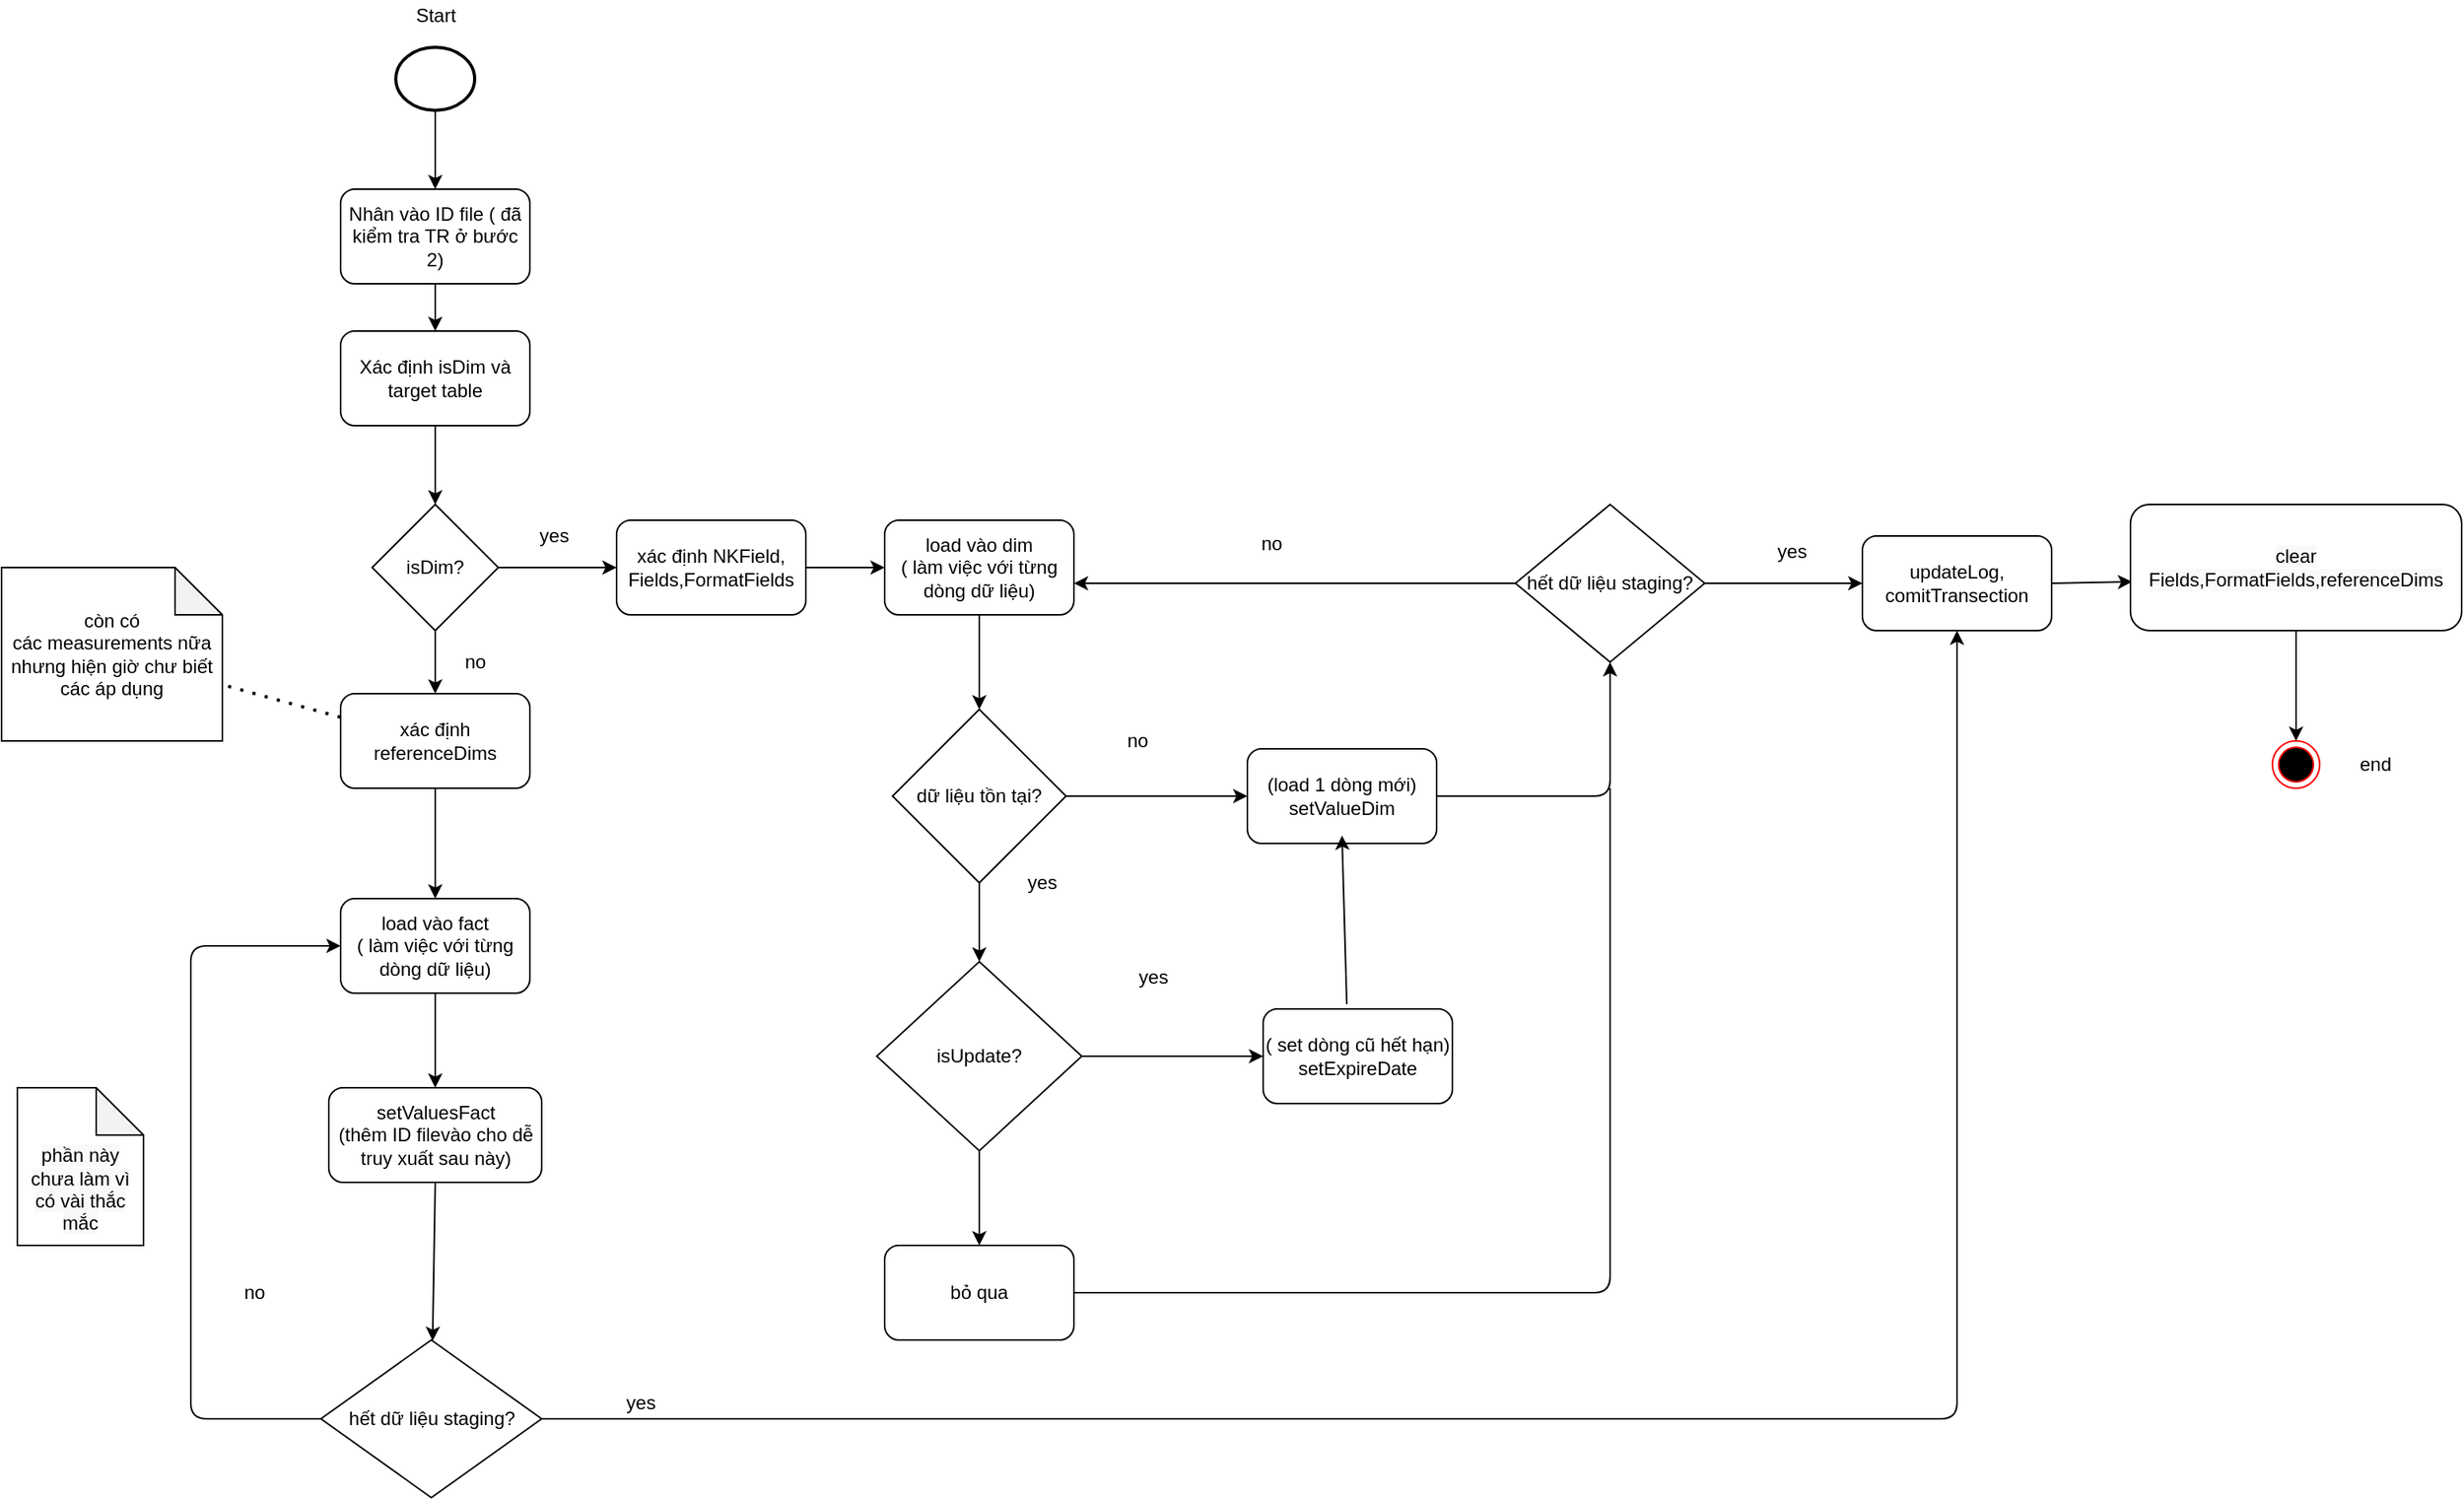 <mxfile version="13.4.5" type="device"><diagram id="FKot1efA0MoinbetwTqe" name="Page-1"><mxGraphModel dx="852" dy="494" grid="1" gridSize="10" guides="1" tooltips="1" connect="1" arrows="1" fold="1" page="1" pageScale="1" pageWidth="850" pageHeight="1100" math="0" shadow="0"><root><mxCell id="0"/><mxCell id="1" parent="0"/><mxCell id="zQ_H6htGTUma2Sgj3Gx7-1" value="" style="strokeWidth=2;html=1;shape=mxgraph.flowchart.start_2;whiteSpace=wrap;" vertex="1" parent="1"><mxGeometry x="270" y="50" width="50" height="40" as="geometry"/></mxCell><mxCell id="2" value="Start" style="text;html=1;align=center;verticalAlign=middle;resizable=0;points=[];autosize=1;" vertex="1" parent="1"><mxGeometry x="275" y="20" width="40" height="20" as="geometry"/></mxCell><mxCell id="zQ_H6htGTUma2Sgj3Gx7-2" value="" style="endArrow=classic;html=1;" edge="1" parent="1" source="zQ_H6htGTUma2Sgj3Gx7-1"><mxGeometry width="50" height="50" relative="1" as="geometry"><mxPoint x="170" y="130" as="sourcePoint"/><mxPoint x="295" y="140" as="targetPoint"/></mxGeometry></mxCell><mxCell id="zQ_H6htGTUma2Sgj3Gx7-3" value="Nhân vào ID file ( đã kiểm tra TR ở bước 2)" style="rounded=1;whiteSpace=wrap;html=1;" vertex="1" parent="1"><mxGeometry x="235" y="140" width="120" height="60" as="geometry"/></mxCell><mxCell id="zQ_H6htGTUma2Sgj3Gx7-4" value="Xác định isDim và target table" style="rounded=1;whiteSpace=wrap;html=1;" vertex="1" parent="1"><mxGeometry x="235" y="230" width="120" height="60" as="geometry"/></mxCell><mxCell id="zQ_H6htGTUma2Sgj3Gx7-5" value="" style="endArrow=classic;html=1;exitX=0.5;exitY=1;exitDx=0;exitDy=0;entryX=0.5;entryY=0;entryDx=0;entryDy=0;" edge="1" parent="1" source="zQ_H6htGTUma2Sgj3Gx7-3" target="zQ_H6htGTUma2Sgj3Gx7-4"><mxGeometry width="50" height="50" relative="1" as="geometry"><mxPoint x="400" y="280" as="sourcePoint"/><mxPoint x="450" y="230" as="targetPoint"/></mxGeometry></mxCell><mxCell id="zQ_H6htGTUma2Sgj3Gx7-6" value="isDim?" style="rhombus;whiteSpace=wrap;html=1;" vertex="1" parent="1"><mxGeometry x="255" y="340" width="80" height="80" as="geometry"/></mxCell><mxCell id="zQ_H6htGTUma2Sgj3Gx7-7" value="xác định NKField, Fields,FormatFields" style="rounded=1;whiteSpace=wrap;html=1;" vertex="1" parent="1"><mxGeometry x="410" y="350" width="120" height="60" as="geometry"/></mxCell><mxCell id="zQ_H6htGTUma2Sgj3Gx7-8" value="" style="endArrow=classic;html=1;exitX=0.5;exitY=1;exitDx=0;exitDy=0;entryX=0.5;entryY=0;entryDx=0;entryDy=0;" edge="1" parent="1" source="zQ_H6htGTUma2Sgj3Gx7-4" target="zQ_H6htGTUma2Sgj3Gx7-6"><mxGeometry width="50" height="50" relative="1" as="geometry"><mxPoint x="550" y="380" as="sourcePoint"/><mxPoint x="600" y="330" as="targetPoint"/></mxGeometry></mxCell><mxCell id="zQ_H6htGTUma2Sgj3Gx7-9" value="" style="endArrow=classic;html=1;entryX=0;entryY=0.5;entryDx=0;entryDy=0;" edge="1" parent="1" source="zQ_H6htGTUma2Sgj3Gx7-6" target="zQ_H6htGTUma2Sgj3Gx7-7"><mxGeometry width="50" height="50" relative="1" as="geometry"><mxPoint x="550" y="380" as="sourcePoint"/><mxPoint x="600" y="330" as="targetPoint"/></mxGeometry></mxCell><mxCell id="zQ_H6htGTUma2Sgj3Gx7-10" value="xác định referenceDims" style="rounded=1;whiteSpace=wrap;html=1;" vertex="1" parent="1"><mxGeometry x="235" y="460" width="120" height="60" as="geometry"/></mxCell><mxCell id="zQ_H6htGTUma2Sgj3Gx7-11" value="" style="endArrow=classic;html=1;exitX=0.5;exitY=1;exitDx=0;exitDy=0;" edge="1" parent="1" source="zQ_H6htGTUma2Sgj3Gx7-6" target="zQ_H6htGTUma2Sgj3Gx7-10"><mxGeometry width="50" height="50" relative="1" as="geometry"><mxPoint x="550" y="380" as="sourcePoint"/><mxPoint x="600" y="330" as="targetPoint"/></mxGeometry></mxCell><mxCell id="zQ_H6htGTUma2Sgj3Gx7-12" value="yes" style="text;html=1;align=center;verticalAlign=middle;resizable=0;points=[];autosize=1;" vertex="1" parent="1"><mxGeometry x="355" y="350" width="30" height="20" as="geometry"/></mxCell><mxCell id="zQ_H6htGTUma2Sgj3Gx7-13" value="no" style="text;html=1;align=center;verticalAlign=middle;resizable=0;points=[];autosize=1;" vertex="1" parent="1"><mxGeometry x="305" y="430" width="30" height="20" as="geometry"/></mxCell><mxCell id="zQ_H6htGTUma2Sgj3Gx7-14" value="load vào dim&lt;br&gt;( làm việc với từng dòng dữ liệu)" style="rounded=1;whiteSpace=wrap;html=1;" vertex="1" parent="1"><mxGeometry x="580" y="350" width="120" height="60" as="geometry"/></mxCell><mxCell id="zQ_H6htGTUma2Sgj3Gx7-16" value="dữ liệu tồn tại?" style="rhombus;whiteSpace=wrap;html=1;" vertex="1" parent="1"><mxGeometry x="585" y="470" width="110" height="110" as="geometry"/></mxCell><mxCell id="zQ_H6htGTUma2Sgj3Gx7-17" value="(load 1 dòng mới) setValueDim" style="rounded=1;whiteSpace=wrap;html=1;" vertex="1" parent="1"><mxGeometry x="810" y="495" width="120" height="60" as="geometry"/></mxCell><mxCell id="zQ_H6htGTUma2Sgj3Gx7-18" value="" style="endArrow=classic;html=1;exitX=1;exitY=0.5;exitDx=0;exitDy=0;entryX=0;entryY=0.5;entryDx=0;entryDy=0;" edge="1" parent="1" source="zQ_H6htGTUma2Sgj3Gx7-16" target="zQ_H6htGTUma2Sgj3Gx7-17"><mxGeometry width="50" height="50" relative="1" as="geometry"><mxPoint x="710" y="580" as="sourcePoint"/><mxPoint x="760" y="530" as="targetPoint"/></mxGeometry></mxCell><mxCell id="zQ_H6htGTUma2Sgj3Gx7-19" value="no" style="text;html=1;align=center;verticalAlign=middle;resizable=0;points=[];autosize=1;" vertex="1" parent="1"><mxGeometry x="725" y="480" width="30" height="20" as="geometry"/></mxCell><mxCell id="zQ_H6htGTUma2Sgj3Gx7-20" value="" style="endArrow=classic;html=1;exitX=1;exitY=0.5;exitDx=0;exitDy=0;entryX=0;entryY=0.5;entryDx=0;entryDy=0;" edge="1" parent="1" source="zQ_H6htGTUma2Sgj3Gx7-7" target="zQ_H6htGTUma2Sgj3Gx7-14"><mxGeometry width="50" height="50" relative="1" as="geometry"><mxPoint x="710" y="580" as="sourcePoint"/><mxPoint x="760" y="530" as="targetPoint"/></mxGeometry></mxCell><mxCell id="zQ_H6htGTUma2Sgj3Gx7-21" value="" style="endArrow=classic;html=1;exitX=0.5;exitY=1;exitDx=0;exitDy=0;entryX=0.5;entryY=0;entryDx=0;entryDy=0;" edge="1" parent="1" source="zQ_H6htGTUma2Sgj3Gx7-14" target="zQ_H6htGTUma2Sgj3Gx7-16"><mxGeometry width="50" height="50" relative="1" as="geometry"><mxPoint x="710" y="580" as="sourcePoint"/><mxPoint x="760" y="530" as="targetPoint"/></mxGeometry></mxCell><mxCell id="zQ_H6htGTUma2Sgj3Gx7-22" value="isUpdate?" style="rhombus;whiteSpace=wrap;html=1;" vertex="1" parent="1"><mxGeometry x="575" y="630" width="130" height="120" as="geometry"/></mxCell><mxCell id="zQ_H6htGTUma2Sgj3Gx7-23" value="( set dòng cũ hết hạn)&lt;br&gt;setExpireDate" style="rounded=1;whiteSpace=wrap;html=1;" vertex="1" parent="1"><mxGeometry x="820" y="660" width="120" height="60" as="geometry"/></mxCell><mxCell id="zQ_H6htGTUma2Sgj3Gx7-24" value="" style="endArrow=classic;html=1;exitX=1;exitY=0.5;exitDx=0;exitDy=0;" edge="1" parent="1" source="zQ_H6htGTUma2Sgj3Gx7-22" target="zQ_H6htGTUma2Sgj3Gx7-23"><mxGeometry width="50" height="50" relative="1" as="geometry"><mxPoint x="710" y="580" as="sourcePoint"/><mxPoint x="760" y="530" as="targetPoint"/></mxGeometry></mxCell><mxCell id="zQ_H6htGTUma2Sgj3Gx7-25" value="" style="endArrow=classic;html=1;exitX=0.5;exitY=1;exitDx=0;exitDy=0;" edge="1" parent="1" source="zQ_H6htGTUma2Sgj3Gx7-16" target="zQ_H6htGTUma2Sgj3Gx7-22"><mxGeometry width="50" height="50" relative="1" as="geometry"><mxPoint x="710" y="580" as="sourcePoint"/><mxPoint x="760" y="530" as="targetPoint"/></mxGeometry></mxCell><mxCell id="zQ_H6htGTUma2Sgj3Gx7-26" value="yes" style="text;html=1;strokeColor=none;fillColor=none;align=center;verticalAlign=middle;whiteSpace=wrap;rounded=0;" vertex="1" parent="1"><mxGeometry x="660" y="570" width="40" height="20" as="geometry"/></mxCell><mxCell id="zQ_H6htGTUma2Sgj3Gx7-27" value="yes" style="text;html=1;align=center;verticalAlign=middle;resizable=0;points=[];autosize=1;" vertex="1" parent="1"><mxGeometry x="735" y="630" width="30" height="20" as="geometry"/></mxCell><mxCell id="zQ_H6htGTUma2Sgj3Gx7-28" value="" style="endArrow=classic;html=1;exitX=0.442;exitY=-0.05;exitDx=0;exitDy=0;exitPerimeter=0;" edge="1" parent="1" source="zQ_H6htGTUma2Sgj3Gx7-23"><mxGeometry width="50" height="50" relative="1" as="geometry"><mxPoint x="710" y="580" as="sourcePoint"/><mxPoint x="870" y="550" as="targetPoint"/></mxGeometry></mxCell><mxCell id="zQ_H6htGTUma2Sgj3Gx7-29" value="" style="endArrow=classic;html=1;exitX=1;exitY=0.5;exitDx=0;exitDy=0;entryX=0.5;entryY=1;entryDx=0;entryDy=0;" edge="1" parent="1" source="zQ_H6htGTUma2Sgj3Gx7-17" target="zQ_H6htGTUma2Sgj3Gx7-30"><mxGeometry width="50" height="50" relative="1" as="geometry"><mxPoint x="710" y="580" as="sourcePoint"/><mxPoint x="860" y="430" as="targetPoint"/><Array as="points"><mxPoint x="1040" y="525"/></Array></mxGeometry></mxCell><mxCell id="zQ_H6htGTUma2Sgj3Gx7-30" value="hết dữ liệu staging?" style="rhombus;whiteSpace=wrap;html=1;" vertex="1" parent="1"><mxGeometry x="980" y="340" width="120" height="100" as="geometry"/></mxCell><mxCell id="zQ_H6htGTUma2Sgj3Gx7-31" value="" style="endArrow=classic;html=1;exitX=0;exitY=0.5;exitDx=0;exitDy=0;entryX=1;entryY=0.667;entryDx=0;entryDy=0;entryPerimeter=0;" edge="1" parent="1" source="zQ_H6htGTUma2Sgj3Gx7-30" target="zQ_H6htGTUma2Sgj3Gx7-14"><mxGeometry width="50" height="50" relative="1" as="geometry"><mxPoint x="800" y="390" as="sourcePoint"/><mxPoint x="760" y="430" as="targetPoint"/></mxGeometry></mxCell><mxCell id="zQ_H6htGTUma2Sgj3Gx7-32" value="" style="ellipse;html=1;shape=endState;fillColor=#000000;strokeColor=#ff0000;" vertex="1" parent="1"><mxGeometry x="1460" y="490" width="30" height="30" as="geometry"/></mxCell><mxCell id="zQ_H6htGTUma2Sgj3Gx7-33" value="end" style="text;html=1;align=center;verticalAlign=middle;resizable=0;points=[];autosize=1;" vertex="1" parent="1"><mxGeometry x="1505" y="495" width="40" height="20" as="geometry"/></mxCell><mxCell id="zQ_H6htGTUma2Sgj3Gx7-34" value="" style="endArrow=classic;html=1;entryX=0;entryY=0.5;entryDx=0;entryDy=0;exitX=1;exitY=0.5;exitDx=0;exitDy=0;" edge="1" parent="1" source="zQ_H6htGTUma2Sgj3Gx7-30" target="zQ_H6htGTUma2Sgj3Gx7-43"><mxGeometry width="50" height="50" relative="1" as="geometry"><mxPoint x="930" y="480" as="sourcePoint"/><mxPoint x="980" y="430" as="targetPoint"/></mxGeometry></mxCell><mxCell id="zQ_H6htGTUma2Sgj3Gx7-37" value="no" style="text;html=1;align=center;verticalAlign=middle;resizable=0;points=[];autosize=1;" vertex="1" parent="1"><mxGeometry x="810" y="355" width="30" height="20" as="geometry"/></mxCell><mxCell id="zQ_H6htGTUma2Sgj3Gx7-38" value="yes&lt;br&gt;" style="text;html=1;align=center;verticalAlign=middle;resizable=0;points=[];autosize=1;" vertex="1" parent="1"><mxGeometry x="1140" y="360" width="30" height="20" as="geometry"/></mxCell><mxCell id="zQ_H6htGTUma2Sgj3Gx7-39" value="bỏ qua" style="rounded=1;whiteSpace=wrap;html=1;" vertex="1" parent="1"><mxGeometry x="580" y="810" width="120" height="60" as="geometry"/></mxCell><mxCell id="zQ_H6htGTUma2Sgj3Gx7-40" value="" style="endArrow=classic;html=1;exitX=0.5;exitY=1;exitDx=0;exitDy=0;entryX=0.5;entryY=0;entryDx=0;entryDy=0;" edge="1" parent="1" source="zQ_H6htGTUma2Sgj3Gx7-22" target="zQ_H6htGTUma2Sgj3Gx7-39"><mxGeometry width="50" height="50" relative="1" as="geometry"><mxPoint x="870" y="730" as="sourcePoint"/><mxPoint x="920" y="680" as="targetPoint"/></mxGeometry></mxCell><mxCell id="zQ_H6htGTUma2Sgj3Gx7-42" value="" style="endArrow=none;html=1;exitX=1;exitY=0.5;exitDx=0;exitDy=0;" edge="1" parent="1" source="zQ_H6htGTUma2Sgj3Gx7-39"><mxGeometry width="50" height="50" relative="1" as="geometry"><mxPoint x="870" y="730" as="sourcePoint"/><mxPoint x="1040" y="520" as="targetPoint"/><Array as="points"><mxPoint x="1040" y="840"/></Array></mxGeometry></mxCell><mxCell id="zQ_H6htGTUma2Sgj3Gx7-43" value="updateLog, comitTransection" style="rounded=1;whiteSpace=wrap;html=1;" vertex="1" parent="1"><mxGeometry x="1200" y="360" width="120" height="60" as="geometry"/></mxCell><mxCell id="zQ_H6htGTUma2Sgj3Gx7-44" value="" style="endArrow=classic;html=1;entryX=0.005;entryY=0.613;entryDx=0;entryDy=0;exitX=1;exitY=0.5;exitDx=0;exitDy=0;entryPerimeter=0;" edge="1" parent="1" source="zQ_H6htGTUma2Sgj3Gx7-43" target="zQ_H6htGTUma2Sgj3Gx7-46"><mxGeometry width="50" height="50" relative="1" as="geometry"><mxPoint x="1150" y="530" as="sourcePoint"/><mxPoint x="1200" y="480" as="targetPoint"/></mxGeometry></mxCell><mxCell id="zQ_H6htGTUma2Sgj3Gx7-46" value="&lt;span style=&quot;color: rgb(0 , 0 , 0) ; font-family: &amp;#34;helvetica&amp;#34; ; font-size: 12px ; font-style: normal ; font-weight: 400 ; letter-spacing: normal ; text-align: center ; text-indent: 0px ; text-transform: none ; word-spacing: 0px ; background-color: rgb(248 , 249 , 250) ; display: inline ; float: none&quot;&gt;clear Fields,FormatFields,referenceDims&lt;/span&gt;&lt;br&gt;" style="rounded=1;whiteSpace=wrap;html=1;" vertex="1" parent="1"><mxGeometry x="1370" y="340" width="210" height="80" as="geometry"/></mxCell><mxCell id="zQ_H6htGTUma2Sgj3Gx7-47" value="" style="endArrow=classic;html=1;entryX=0.5;entryY=0;entryDx=0;entryDy=0;exitX=0.5;exitY=1;exitDx=0;exitDy=0;" edge="1" parent="1" source="zQ_H6htGTUma2Sgj3Gx7-46" target="zQ_H6htGTUma2Sgj3Gx7-32"><mxGeometry width="50" height="50" relative="1" as="geometry"><mxPoint x="1220" y="570" as="sourcePoint"/><mxPoint x="1220" y="650" as="targetPoint"/></mxGeometry></mxCell><mxCell id="zQ_H6htGTUma2Sgj3Gx7-48" value="load vào fact&lt;br&gt;( làm việc với từng dòng dữ liệu)" style="rounded=1;whiteSpace=wrap;html=1;" vertex="1" parent="1"><mxGeometry x="235" y="590" width="120" height="60" as="geometry"/></mxCell><mxCell id="zQ_H6htGTUma2Sgj3Gx7-49" value="" style="endArrow=classic;html=1;exitX=0.5;exitY=1;exitDx=0;exitDy=0;" edge="1" parent="1" source="zQ_H6htGTUma2Sgj3Gx7-10" target="zQ_H6htGTUma2Sgj3Gx7-48"><mxGeometry width="50" height="50" relative="1" as="geometry"><mxPoint x="480" y="540" as="sourcePoint"/><mxPoint x="530" y="490" as="targetPoint"/></mxGeometry></mxCell><mxCell id="zQ_H6htGTUma2Sgj3Gx7-51" value="còn có các&amp;nbsp;measurements nữa nhưng hiện giờ chư biết các áp dụng" style="shape=note;whiteSpace=wrap;html=1;backgroundOutline=1;darkOpacity=0.05;" vertex="1" parent="1"><mxGeometry x="20" y="380" width="140" height="110" as="geometry"/></mxCell><mxCell id="zQ_H6htGTUma2Sgj3Gx7-52" value="" style="endArrow=none;dashed=1;html=1;dashPattern=1 3;strokeWidth=2;exitX=0;exitY=0.25;exitDx=0;exitDy=0;" edge="1" parent="1" source="zQ_H6htGTUma2Sgj3Gx7-10" target="zQ_H6htGTUma2Sgj3Gx7-51"><mxGeometry width="50" height="50" relative="1" as="geometry"><mxPoint x="380" y="340" as="sourcePoint"/><mxPoint x="430" y="290" as="targetPoint"/></mxGeometry></mxCell><mxCell id="zQ_H6htGTUma2Sgj3Gx7-53" value="setValuesFact&lt;br&gt;(thêm ID filevào cho dễ truy xuất sau này)" style="rounded=1;whiteSpace=wrap;html=1;" vertex="1" parent="1"><mxGeometry x="227.5" y="710" width="135" height="60" as="geometry"/></mxCell><mxCell id="zQ_H6htGTUma2Sgj3Gx7-54" value="hết dữ liệu staging?" style="rhombus;whiteSpace=wrap;html=1;" vertex="1" parent="1"><mxGeometry x="222.5" y="870" width="140" height="100" as="geometry"/></mxCell><mxCell id="zQ_H6htGTUma2Sgj3Gx7-55" value="" style="endArrow=classic;html=1;exitX=0.5;exitY=1;exitDx=0;exitDy=0;entryX=0.5;entryY=0;entryDx=0;entryDy=0;" edge="1" parent="1" source="zQ_H6htGTUma2Sgj3Gx7-48" target="zQ_H6htGTUma2Sgj3Gx7-53"><mxGeometry width="50" height="50" relative="1" as="geometry"><mxPoint x="300" y="740" as="sourcePoint"/><mxPoint x="350" y="690" as="targetPoint"/></mxGeometry></mxCell><mxCell id="zQ_H6htGTUma2Sgj3Gx7-56" value="" style="endArrow=classic;html=1;exitX=0.5;exitY=1;exitDx=0;exitDy=0;" edge="1" parent="1" source="zQ_H6htGTUma2Sgj3Gx7-53" target="zQ_H6htGTUma2Sgj3Gx7-54"><mxGeometry width="50" height="50" relative="1" as="geometry"><mxPoint x="300" y="740" as="sourcePoint"/><mxPoint x="350" y="690" as="targetPoint"/></mxGeometry></mxCell><mxCell id="zQ_H6htGTUma2Sgj3Gx7-57" value="" style="endArrow=classic;html=1;exitX=0;exitY=0.5;exitDx=0;exitDy=0;entryX=0;entryY=0.5;entryDx=0;entryDy=0;" edge="1" parent="1" source="zQ_H6htGTUma2Sgj3Gx7-54" target="zQ_H6htGTUma2Sgj3Gx7-48"><mxGeometry width="50" height="50" relative="1" as="geometry"><mxPoint x="530" y="740" as="sourcePoint"/><mxPoint x="580" y="690" as="targetPoint"/><Array as="points"><mxPoint x="140" y="920"/><mxPoint x="140" y="620"/></Array></mxGeometry></mxCell><mxCell id="zQ_H6htGTUma2Sgj3Gx7-58" value="no" style="text;html=1;align=center;verticalAlign=middle;resizable=0;points=[];autosize=1;" vertex="1" parent="1"><mxGeometry x="165" y="830" width="30" height="20" as="geometry"/></mxCell><mxCell id="zQ_H6htGTUma2Sgj3Gx7-59" value="" style="endArrow=classic;html=1;exitX=1;exitY=0.5;exitDx=0;exitDy=0;entryX=0.5;entryY=1;entryDx=0;entryDy=0;" edge="1" parent="1" source="zQ_H6htGTUma2Sgj3Gx7-54" target="zQ_H6htGTUma2Sgj3Gx7-43"><mxGeometry width="50" height="50" relative="1" as="geometry"><mxPoint x="480" y="840" as="sourcePoint"/><mxPoint x="1109" y="920" as="targetPoint"/><Array as="points"><mxPoint x="1260" y="920"/></Array></mxGeometry></mxCell><mxCell id="zQ_H6htGTUma2Sgj3Gx7-60" value="yes" style="text;html=1;align=center;verticalAlign=middle;resizable=0;points=[];autosize=1;" vertex="1" parent="1"><mxGeometry x="410" y="900" width="30" height="20" as="geometry"/></mxCell><mxCell id="zQ_H6htGTUma2Sgj3Gx7-62" value="&lt;br&gt;&lt;br&gt;&lt;span style=&quot;color: rgb(0 , 0 , 0) ; font-family: &amp;#34;helvetica&amp;#34; ; font-size: 12px ; font-style: normal ; font-weight: 400 ; letter-spacing: normal ; text-align: center ; text-indent: 0px ; text-transform: none ; word-spacing: 0px ; background-color: rgb(248 , 249 , 250) ; display: inline ; float: none&quot;&gt;phần này chưa làm vì có vài thắc mắc&lt;/span&gt;&lt;br&gt;" style="shape=note;whiteSpace=wrap;html=1;backgroundOutline=1;darkOpacity=0.05;" vertex="1" parent="1"><mxGeometry x="30" y="710" width="80" height="100" as="geometry"/></mxCell></root></mxGraphModel></diagram></mxfile>